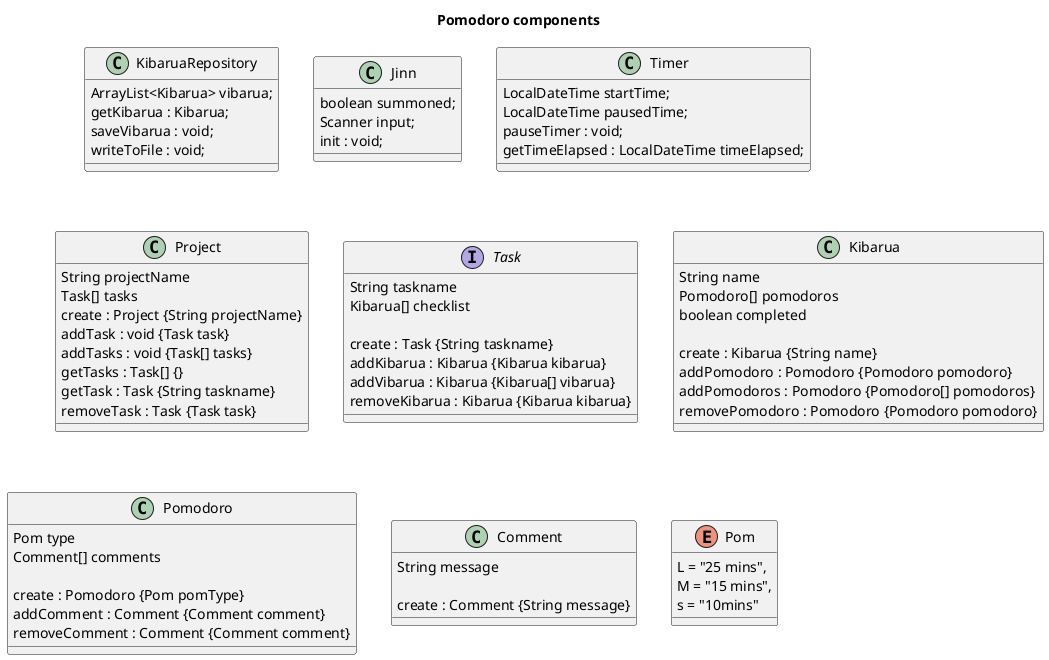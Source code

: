 @startuml

title Pomodoro components

class KibaruaRepository {
    ArrayList<Kibarua> vibarua;
    getKibarua : Kibarua;
    saveVibarua : void;
    writeToFile : void;
}

class Jinn {
    boolean summoned;
    Scanner input;
    init : void;

}
class Timer {
    LocalDateTime startTime;
    LocalDateTime pausedTime;
    pauseTimer : void;
    getTimeElapsed : LocalDateTime timeElapsed;
}

class Project {
String projectName
Task[] tasks
create : Project {String projectName}
addTask : void {Task task}
addTasks : void {Task[] tasks}
getTasks : Task[] {}
getTask : Task {String taskname}
removeTask : Task {Task task}
}

interface Task {
String taskname
Kibarua[] checklist

create : Task {String taskname}
addKibarua : Kibarua {Kibarua kibarua}
addVibarua : Kibarua {Kibarua[] vibarua}
removeKibarua : Kibarua {Kibarua kibarua}
}

class Kibarua {
String name
Pomodoro[] pomodoros
boolean completed

create : Kibarua {String name}
addPomodoro : Pomodoro {Pomodoro pomodoro}
addPomodoros : Pomodoro {Pomodoro[] pomodoros}
removePomodoro : Pomodoro {Pomodoro pomodoro}
}

class Pomodoro {
Pom type 
Comment[] comments

create : Pomodoro {Pom pomType}
addComment : Comment {Comment comment}
removeComment : Comment {Comment comment}
}

class Comment {
String message

create : Comment {String message}
}

enum Pom {
L = "25 mins",
M = "15 mins",
s = "10mins"
}

@enduml